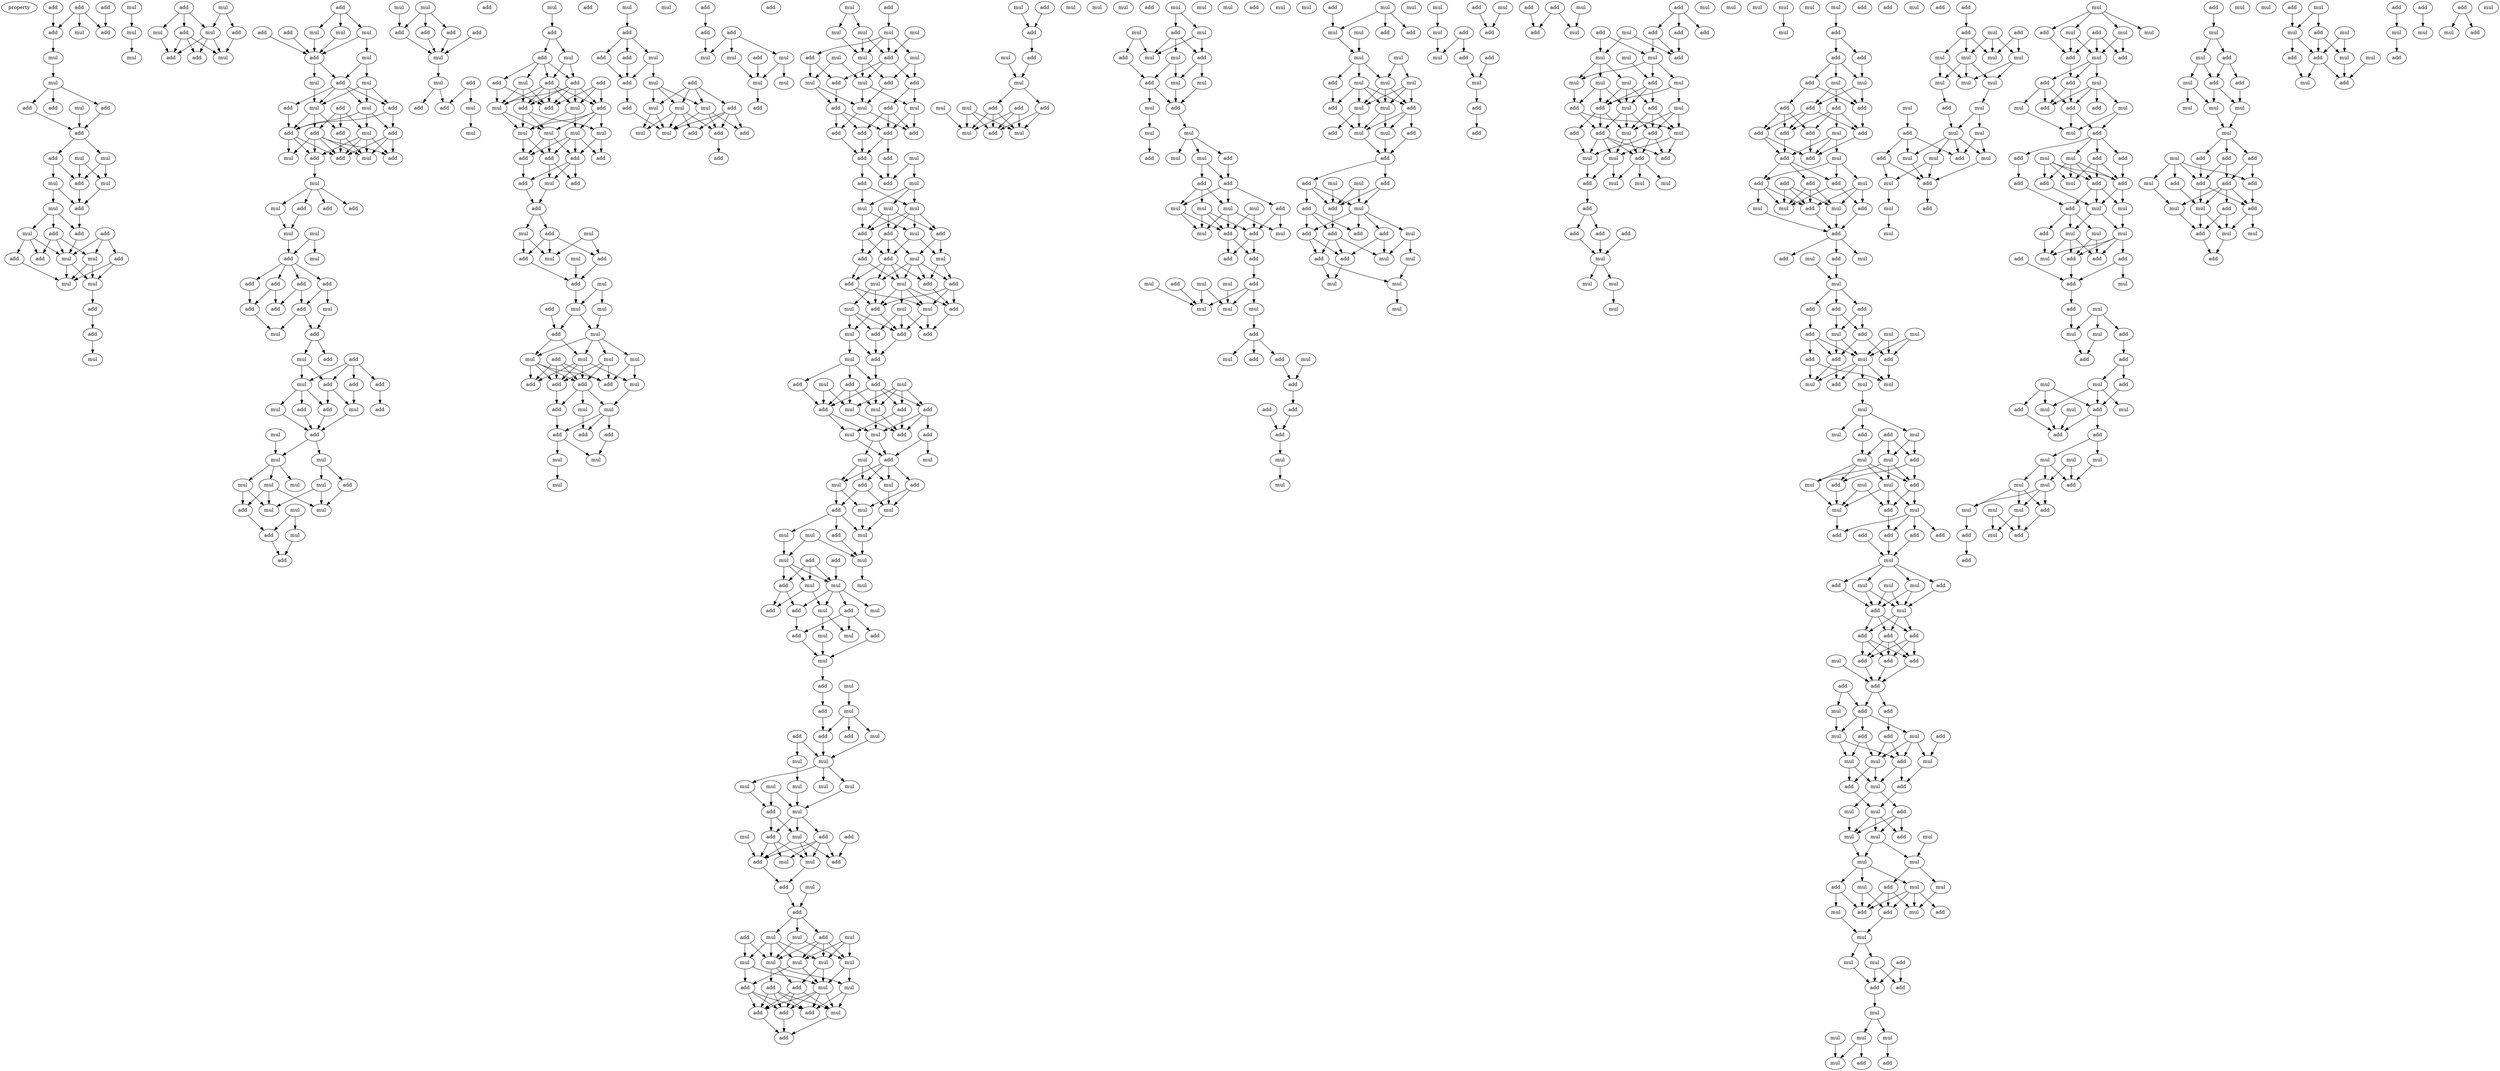 digraph {
    node [fontcolor=black]
    property [mul=2,lf=1.8]
    0 [ label = add ];
    1 [ label = add ];
    2 [ label = add ];
    3 [ label = add ];
    4 [ label = mul ];
    5 [ label = add ];
    6 [ label = mul ];
    7 [ label = mul ];
    8 [ label = add ];
    9 [ label = mul ];
    10 [ label = add ];
    11 [ label = add ];
    12 [ label = add ];
    13 [ label = mul ];
    14 [ label = mul ];
    15 [ label = add ];
    16 [ label = mul ];
    17 [ label = mul ];
    18 [ label = add ];
    19 [ label = add ];
    20 [ label = mul ];
    21 [ label = add ];
    22 [ label = add ];
    23 [ label = add ];
    24 [ label = mul ];
    25 [ label = mul ];
    26 [ label = add ];
    27 [ label = add ];
    28 [ label = add ];
    29 [ label = mul ];
    30 [ label = mul ];
    31 [ label = mul ];
    32 [ label = add ];
    33 [ label = add ];
    34 [ label = mul ];
    35 [ label = mul ];
    36 [ label = mul ];
    37 [ label = mul ];
    38 [ label = add ];
    39 [ label = mul ];
    40 [ label = mul ];
    41 [ label = add ];
    42 [ label = add ];
    43 [ label = mul ];
    44 [ label = mul ];
    45 [ label = add ];
    46 [ label = add ];
    47 [ label = add ];
    48 [ label = mul ];
    49 [ label = mul ];
    50 [ label = mul ];
    51 [ label = add ];
    52 [ label = add ];
    53 [ label = mul ];
    54 [ label = add ];
    55 [ label = add ];
    56 [ label = mul ];
    57 [ label = mul ];
    58 [ label = add ];
    59 [ label = add ];
    60 [ label = mul ];
    61 [ label = mul ];
    62 [ label = add ];
    63 [ label = add ];
    64 [ label = add ];
    65 [ label = add ];
    66 [ label = mul ];
    67 [ label = add ];
    68 [ label = add ];
    69 [ label = mul ];
    70 [ label = add ];
    71 [ label = add ];
    72 [ label = mul ];
    73 [ label = mul ];
    74 [ label = mul ];
    75 [ label = add ];
    76 [ label = add ];
    77 [ label = add ];
    78 [ label = mul ];
    79 [ label = mul ];
    80 [ label = mul ];
    81 [ label = add ];
    82 [ label = add ];
    83 [ label = add ];
    84 [ label = add ];
    85 [ label = add ];
    86 [ label = add ];
    87 [ label = mul ];
    88 [ label = add ];
    89 [ label = add ];
    90 [ label = add ];
    91 [ label = mul ];
    92 [ label = add ];
    93 [ label = add ];
    94 [ label = mul ];
    95 [ label = mul ];
    96 [ label = add ];
    97 [ label = add ];
    98 [ label = add ];
    99 [ label = mul ];
    100 [ label = add ];
    101 [ label = add ];
    102 [ label = add ];
    103 [ label = mul ];
    104 [ label = mul ];
    105 [ label = add ];
    106 [ label = mul ];
    107 [ label = mul ];
    108 [ label = mul ];
    109 [ label = mul ];
    110 [ label = mul ];
    111 [ label = mul ];
    112 [ label = add ];
    113 [ label = mul ];
    114 [ label = add ];
    115 [ label = mul ];
    116 [ label = mul ];
    117 [ label = add ];
    118 [ label = mul ];
    119 [ label = add ];
    120 [ label = mul ];
    121 [ label = mul ];
    122 [ label = add ];
    123 [ label = add ];
    124 [ label = add ];
    125 [ label = add ];
    126 [ label = add ];
    127 [ label = mul ];
    128 [ label = mul ];
    129 [ label = add ];
    130 [ label = add ];
    131 [ label = mul ];
    132 [ label = add ];
    133 [ label = mul ];
    134 [ label = mul ];
    135 [ label = add ];
    136 [ label = mul ];
    137 [ label = add ];
    138 [ label = add ];
    139 [ label = add ];
    140 [ label = mul ];
    141 [ label = add ];
    142 [ label = add ];
    143 [ label = add ];
    144 [ label = mul ];
    145 [ label = add ];
    146 [ label = mul ];
    147 [ label = add ];
    148 [ label = mul ];
    149 [ label = mul ];
    150 [ label = mul ];
    151 [ label = mul ];
    152 [ label = add ];
    153 [ label = add ];
    154 [ label = add ];
    155 [ label = add ];
    156 [ label = mul ];
    157 [ label = add ];
    158 [ label = add ];
    159 [ label = add ];
    160 [ label = add ];
    161 [ label = mul ];
    162 [ label = mul ];
    163 [ label = add ];
    164 [ label = add ];
    165 [ label = mul ];
    166 [ label = mul ];
    167 [ label = mul ];
    168 [ label = add ];
    169 [ label = mul ];
    170 [ label = mul ];
    171 [ label = add ];
    172 [ label = add ];
    173 [ label = mul ];
    174 [ label = mul ];
    175 [ label = add ];
    176 [ label = mul ];
    177 [ label = mul ];
    178 [ label = mul ];
    179 [ label = add ];
    180 [ label = mul ];
    181 [ label = add ];
    182 [ label = add ];
    183 [ label = add ];
    184 [ label = mul ];
    185 [ label = add ];
    186 [ label = mul ];
    187 [ label = add ];
    188 [ label = add ];
    189 [ label = add ];
    190 [ label = mul ];
    191 [ label = mul ];
    192 [ label = add ];
    193 [ label = mul ];
    194 [ label = mul ];
    195 [ label = add ];
    196 [ label = mul ];
    197 [ label = mul ];
    198 [ label = add ];
    199 [ label = add ];
    200 [ label = add ];
    201 [ label = mul ];
    202 [ label = add ];
    203 [ label = mul ];
    204 [ label = add ];
    205 [ label = mul ];
    206 [ label = add ];
    207 [ label = mul ];
    208 [ label = mul ];
    209 [ label = add ];
    210 [ label = add ];
    211 [ label = mul ];
    212 [ label = add ];
    213 [ label = add ];
    214 [ label = add ];
    215 [ label = add ];
    216 [ label = add ];
    217 [ label = mul ];
    218 [ label = mul ];
    219 [ label = add ];
    220 [ label = mul ];
    221 [ label = add ];
    222 [ label = mul ];
    223 [ label = mul ];
    224 [ label = add ];
    225 [ label = add ];
    226 [ label = mul ];
    227 [ label = mul ];
    228 [ label = mul ];
    229 [ label = mul ];
    230 [ label = mul ];
    231 [ label = mul ];
    232 [ label = mul ];
    233 [ label = mul ];
    234 [ label = add ];
    235 [ label = add ];
    236 [ label = add ];
    237 [ label = add ];
    238 [ label = add ];
    239 [ label = mul ];
    240 [ label = mul ];
    241 [ label = add ];
    242 [ label = mul ];
    243 [ label = mul ];
    244 [ label = add ];
    245 [ label = add ];
    246 [ label = add ];
    247 [ label = add ];
    248 [ label = add ];
    249 [ label = add ];
    250 [ label = add ];
    251 [ label = mul ];
    252 [ label = add ];
    253 [ label = mul ];
    254 [ label = add ];
    255 [ label = mul ];
    256 [ label = mul ];
    257 [ label = mul ];
    258 [ label = mul ];
    259 [ label = add ];
    260 [ label = add ];
    261 [ label = add ];
    262 [ label = add ];
    263 [ label = add ];
    264 [ label = mul ];
    265 [ label = mul ];
    266 [ label = add ];
    267 [ label = mul ];
    268 [ label = mul ];
    269 [ label = add ];
    270 [ label = add ];
    271 [ label = mul ];
    272 [ label = add ];
    273 [ label = mul ];
    274 [ label = mul ];
    275 [ label = add ];
    276 [ label = mul ];
    277 [ label = add ];
    278 [ label = add ];
    279 [ label = add ];
    280 [ label = mul ];
    281 [ label = add ];
    282 [ label = mul ];
    283 [ label = add ];
    284 [ label = mul ];
    285 [ label = add ];
    286 [ label = add ];
    287 [ label = add ];
    288 [ label = mul ];
    289 [ label = add ];
    290 [ label = mul ];
    291 [ label = add ];
    292 [ label = add ];
    293 [ label = add ];
    294 [ label = mul ];
    295 [ label = mul ];
    296 [ label = add ];
    297 [ label = mul ];
    298 [ label = mul ];
    299 [ label = add ];
    300 [ label = add ];
    301 [ label = mul ];
    302 [ label = mul ];
    303 [ label = mul ];
    304 [ label = mul ];
    305 [ label = add ];
    306 [ label = mul ];
    307 [ label = add ];
    308 [ label = mul ];
    309 [ label = mul ];
    310 [ label = add ];
    311 [ label = mul ];
    312 [ label = add ];
    313 [ label = mul ];
    314 [ label = add ];
    315 [ label = mul ];
    316 [ label = mul ];
    317 [ label = mul ];
    318 [ label = mul ];
    319 [ label = add ];
    320 [ label = mul ];
    321 [ label = add ];
    322 [ label = add ];
    323 [ label = mul ];
    324 [ label = mul ];
    325 [ label = add ];
    326 [ label = add ];
    327 [ label = mul ];
    328 [ label = add ];
    329 [ label = mul ];
    330 [ label = mul ];
    331 [ label = add ];
    332 [ label = add ];
    333 [ label = add ];
    334 [ label = mul ];
    335 [ label = add ];
    336 [ label = mul ];
    337 [ label = mul ];
    338 [ label = mul ];
    339 [ label = mul ];
    340 [ label = mul ];
    341 [ label = mul ];
    342 [ label = mul ];
    343 [ label = mul ];
    344 [ label = add ];
    345 [ label = add ];
    346 [ label = mul ];
    347 [ label = mul ];
    348 [ label = add ];
    349 [ label = add ];
    350 [ label = mul ];
    351 [ label = mul ];
    352 [ label = add ];
    353 [ label = add ];
    354 [ label = mul ];
    355 [ label = add ];
    356 [ label = add ];
    357 [ label = mul ];
    358 [ label = add ];
    359 [ label = add ];
    360 [ label = mul ];
    361 [ label = mul ];
    362 [ label = mul ];
    363 [ label = mul ];
    364 [ label = mul ];
    365 [ label = mul ];
    366 [ label = mul ];
    367 [ label = mul ];
    368 [ label = add ];
    369 [ label = add ];
    370 [ label = add ];
    371 [ label = mul ];
    372 [ label = mul ];
    373 [ label = add ];
    374 [ label = add ];
    375 [ label = add ];
    376 [ label = add ];
    377 [ label = mul ];
    378 [ label = mul ];
    379 [ label = mul ];
    380 [ label = add ];
    381 [ label = add ];
    382 [ label = mul ];
    383 [ label = mul ];
    384 [ label = add ];
    385 [ label = add ];
    386 [ label = mul ];
    387 [ label = add ];
    388 [ label = mul ];
    389 [ label = add ];
    390 [ label = add ];
    391 [ label = mul ];
    392 [ label = mul ];
    393 [ label = mul ];
    394 [ label = add ];
    395 [ label = mul ];
    396 [ label = mul ];
    397 [ label = mul ];
    398 [ label = add ];
    399 [ label = mul ];
    400 [ label = mul ];
    401 [ label = mul ];
    402 [ label = add ];
    403 [ label = add ];
    404 [ label = mul ];
    405 [ label = add ];
    406 [ label = mul ];
    407 [ label = mul ];
    408 [ label = add ];
    409 [ label = mul ];
    410 [ label = mul ];
    411 [ label = mul ];
    412 [ label = add ];
    413 [ label = mul ];
    414 [ label = mul ];
    415 [ label = add ];
    416 [ label = add ];
    417 [ label = add ];
    418 [ label = mul ];
    419 [ label = mul ];
    420 [ label = mul ];
    421 [ label = mul ];
    422 [ label = add ];
    423 [ label = mul ];
    424 [ label = add ];
    425 [ label = add ];
    426 [ label = mul ];
    427 [ label = add ];
    428 [ label = add ];
    429 [ label = mul ];
    430 [ label = add ];
    431 [ label = mul ];
    432 [ label = mul ];
    433 [ label = add ];
    434 [ label = mul ];
    435 [ label = mul ];
    436 [ label = mul ];
    437 [ label = add ];
    438 [ label = mul ];
    439 [ label = add ];
    440 [ label = add ];
    441 [ label = mul ];
    442 [ label = add ];
    443 [ label = add ];
    444 [ label = mul ];
    445 [ label = add ];
    446 [ label = mul ];
    447 [ label = add ];
    448 [ label = add ];
    449 [ label = mul ];
    450 [ label = mul ];
    451 [ label = mul ];
    452 [ label = add ];
    453 [ label = mul ];
    454 [ label = add ];
    455 [ label = mul ];
    456 [ label = add ];
    457 [ label = mul ];
    458 [ label = mul ];
    459 [ label = mul ];
    460 [ label = mul ];
    461 [ label = mul ];
    462 [ label = add ];
    463 [ label = mul ];
    464 [ label = add ];
    465 [ label = add ];
    466 [ label = mul ];
    467 [ label = mul ];
    468 [ label = mul ];
    469 [ label = add ];
    470 [ label = add ];
    471 [ label = add ];
    472 [ label = add ];
    473 [ label = mul ];
    474 [ label = mul ];
    475 [ label = add ];
    476 [ label = mul ];
    477 [ label = add ];
    478 [ label = mul ];
    479 [ label = add ];
    480 [ label = add ];
    481 [ label = add ];
    482 [ label = mul ];
    483 [ label = add ];
    484 [ label = add ];
    485 [ label = add ];
    486 [ label = add ];
    487 [ label = mul ];
    488 [ label = mul ];
    489 [ label = mul ];
    490 [ label = mul ];
    491 [ label = mul ];
    492 [ label = mul ];
    493 [ label = add ];
    494 [ label = add ];
    495 [ label = mul ];
    496 [ label = mul ];
    497 [ label = mul ];
    498 [ label = add ];
    499 [ label = add ];
    500 [ label = add ];
    501 [ label = mul ];
    502 [ label = add ];
    503 [ label = add ];
    504 [ label = add ];
    505 [ label = add ];
    506 [ label = mul ];
    507 [ label = add ];
    508 [ label = mul ];
    509 [ label = add ];
    510 [ label = mul ];
    511 [ label = add ];
    512 [ label = add ];
    513 [ label = add ];
    514 [ label = add ];
    515 [ label = mul ];
    516 [ label = mul ];
    517 [ label = mul ];
    518 [ label = add ];
    519 [ label = mul ];
    520 [ label = mul ];
    521 [ label = mul ];
    522 [ label = mul ];
    523 [ label = add ];
    524 [ label = add ];
    525 [ label = mul ];
    526 [ label = add ];
    527 [ label = add ];
    528 [ label = mul ];
    529 [ label = add ];
    530 [ label = add ];
    531 [ label = mul ];
    532 [ label = add ];
    533 [ label = mul ];
    534 [ label = add ];
    535 [ label = mul ];
    536 [ label = add ];
    537 [ label = mul ];
    538 [ label = mul ];
    539 [ label = mul ];
    540 [ label = mul ];
    541 [ label = add ];
    542 [ label = mul ];
    543 [ label = add ];
    544 [ label = add ];
    545 [ label = add ];
    546 [ label = add ];
    547 [ label = mul ];
    548 [ label = mul ];
    549 [ label = mul ];
    550 [ label = mul ];
    551 [ label = mul ];
    552 [ label = mul ];
    553 [ label = mul ];
    554 [ label = mul ];
    555 [ label = mul ];
    556 [ label = mul ];
    557 [ label = add ];
    558 [ label = add ];
    559 [ label = add ];
    560 [ label = mul ];
    561 [ label = mul ];
    562 [ label = add ];
    563 [ label = add ];
    564 [ label = add ];
    565 [ label = add ];
    566 [ label = add ];
    567 [ label = add ];
    568 [ label = add ];
    569 [ label = add ];
    570 [ label = add ];
    571 [ label = mul ];
    572 [ label = add ];
    573 [ label = add ];
    574 [ label = mul ];
    575 [ label = add ];
    576 [ label = mul ];
    577 [ label = add ];
    578 [ label = add ];
    579 [ label = add ];
    580 [ label = mul ];
    581 [ label = add ];
    582 [ label = add ];
    583 [ label = mul ];
    584 [ label = mul ];
    585 [ label = add ];
    586 [ label = add ];
    587 [ label = mul ];
    588 [ label = add ];
    589 [ label = add ];
    590 [ label = mul ];
    591 [ label = mul ];
    592 [ label = add ];
    593 [ label = add ];
    594 [ label = add ];
    595 [ label = mul ];
    596 [ label = mul ];
    597 [ label = add ];
    598 [ label = mul ];
    599 [ label = add ];
    600 [ label = add ];
    601 [ label = add ];
    602 [ label = mul ];
    603 [ label = add ];
    604 [ label = mul ];
    605 [ label = mul ];
    606 [ label = add ];
    607 [ label = mul ];
    608 [ label = mul ];
    609 [ label = add ];
    610 [ label = mul ];
    611 [ label = add ];
    612 [ label = mul ];
    613 [ label = mul ];
    614 [ label = mul ];
    615 [ label = add ];
    616 [ label = mul ];
    617 [ label = add ];
    618 [ label = mul ];
    619 [ label = mul ];
    620 [ label = add ];
    621 [ label = mul ];
    622 [ label = mul ];
    623 [ label = add ];
    624 [ label = add ];
    625 [ label = add ];
    626 [ label = add ];
    627 [ label = add ];
    628 [ label = add ];
    629 [ label = mul ];
    630 [ label = mul ];
    631 [ label = mul ];
    632 [ label = add ];
    633 [ label = mul ];
    634 [ label = add ];
    635 [ label = add ];
    636 [ label = add ];
    637 [ label = mul ];
    638 [ label = add ];
    639 [ label = add ];
    640 [ label = add ];
    641 [ label = mul ];
    642 [ label = add ];
    643 [ label = add ];
    644 [ label = add ];
    645 [ label = add ];
    646 [ label = add ];
    647 [ label = mul ];
    648 [ label = add ];
    649 [ label = add ];
    650 [ label = mul ];
    651 [ label = mul ];
    652 [ label = add ];
    653 [ label = add ];
    654 [ label = add ];
    655 [ label = mul ];
    656 [ label = mul ];
    657 [ label = add ];
    658 [ label = mul ];
    659 [ label = mul ];
    660 [ label = mul ];
    661 [ label = add ];
    662 [ label = add ];
    663 [ label = mul ];
    664 [ label = add ];
    665 [ label = mul ];
    666 [ label = add ];
    667 [ label = mul ];
    668 [ label = mul ];
    669 [ label = mul ];
    670 [ label = mul ];
    671 [ label = mul ];
    672 [ label = mul ];
    673 [ label = add ];
    674 [ label = mul ];
    675 [ label = mul ];
    676 [ label = add ];
    677 [ label = add ];
    678 [ label = mul ];
    679 [ label = mul ];
    680 [ label = add ];
    681 [ label = add ];
    682 [ label = mul ];
    683 [ label = mul ];
    684 [ label = mul ];
    685 [ label = add ];
    686 [ label = add ];
    687 [ label = add ];
    688 [ label = mul ];
    689 [ label = mul ];
    690 [ label = mul ];
    691 [ label = mul ];
    692 [ label = add ];
    693 [ label = mul ];
    694 [ label = add ];
    695 [ label = add ];
    696 [ label = add ];
    697 [ label = add ];
    698 [ label = mul ];
    699 [ label = add ];
    700 [ label = mul ];
    701 [ label = mul ];
    702 [ label = mul ];
    703 [ label = mul ];
    704 [ label = mul ];
    705 [ label = mul ];
    706 [ label = mul ];
    707 [ label = mul ];
    708 [ label = add ];
    709 [ label = mul ];
    710 [ label = mul ];
    711 [ label = mul ];
    712 [ label = add ];
    713 [ label = add ];
    714 [ label = add ];
    715 [ label = mul ];
    716 [ label = mul ];
    717 [ label = mul ];
    718 [ label = add ];
    719 [ label = mul ];
    720 [ label = mul ];
    721 [ label = add ];
    722 [ label = mul ];
    723 [ label = mul ];
    724 [ label = add ];
    725 [ label = mul ];
    726 [ label = add ];
    727 [ label = mul ];
    728 [ label = mul ];
    729 [ label = add ];
    730 [ label = add ];
    731 [ label = mul ];
    732 [ label = add ];
    733 [ label = mul ];
    734 [ label = add ];
    735 [ label = mul ];
    736 [ label = add ];
    737 [ label = mul ];
    738 [ label = add ];
    739 [ label = add ];
    740 [ label = mul ];
    741 [ label = add ];
    742 [ label = add ];
    743 [ label = mul ];
    744 [ label = mul ];
    745 [ label = add ];
    746 [ label = add ];
    747 [ label = add ];
    748 [ label = add ];
    749 [ label = add ];
    750 [ label = add ];
    751 [ label = mul ];
    752 [ label = mul ];
    753 [ label = add ];
    754 [ label = mul ];
    755 [ label = mul ];
    756 [ label = mul ];
    757 [ label = mul ];
    758 [ label = add ];
    759 [ label = add ];
    760 [ label = add ];
    761 [ label = add ];
    762 [ label = mul ];
    763 [ label = add ];
    764 [ label = mul ];
    765 [ label = add ];
    766 [ label = add ];
    767 [ label = mul ];
    768 [ label = add ];
    769 [ label = mul ];
    770 [ label = mul ];
    771 [ label = add ];
    772 [ label = add ];
    773 [ label = mul ];
    774 [ label = add ];
    775 [ label = mul ];
    776 [ label = add ];
    777 [ label = mul ];
    778 [ label = mul ];
    779 [ label = add ];
    780 [ label = mul ];
    781 [ label = add ];
    782 [ label = add ];
    783 [ label = mul ];
    784 [ label = mul ];
    785 [ label = mul ];
    786 [ label = mul ];
    787 [ label = add ];
    788 [ label = mul ];
    789 [ label = add ];
    790 [ label = mul ];
    791 [ label = mul ];
    792 [ label = mul ];
    793 [ label = add ];
    794 [ label = mul ];
    795 [ label = add ];
    796 [ label = add ];
    797 [ label = add ];
    798 [ label = mul ];
    799 [ label = mul ];
    800 [ label = mul ];
    801 [ label = add ];
    802 [ label = add ];
    803 [ label = add ];
    804 [ label = mul ];
    805 [ label = mul ];
    806 [ label = mul ];
    807 [ label = mul ];
    808 [ label = mul ];
    809 [ label = mul ];
    810 [ label = mul ];
    811 [ label = add ];
    812 [ label = add ];
    813 [ label = add ];
    814 [ label = add ];
    815 [ label = add ];
    816 [ label = add ];
    817 [ label = mul ];
    818 [ label = add ];
    819 [ label = mul ];
    820 [ label = mul ];
    821 [ label = add ];
    822 [ label = add ];
    823 [ label = add ];
    824 [ label = mul ];
    825 [ label = mul ];
    826 [ label = add ];
    827 [ label = mul ];
    828 [ label = add ];
    829 [ label = mul ];
    830 [ label = mul ];
    831 [ label = add ];
    832 [ label = mul ];
    833 [ label = add ];
    834 [ label = mul ];
    835 [ label = add ];
    836 [ label = add ];
    837 [ label = mul ];
    838 [ label = add ];
    839 [ label = mul ];
    840 [ label = add ];
    841 [ label = add ];
    842 [ label = add ];
    843 [ label = mul ];
    844 [ label = mul ];
    845 [ label = mul ];
    846 [ label = add ];
    0 -> 3 [ name = 0 ];
    1 -> 3 [ name = 1 ];
    1 -> 4 [ name = 2 ];
    1 -> 5 [ name = 3 ];
    2 -> 5 [ name = 4 ];
    3 -> 6 [ name = 5 ];
    6 -> 7 [ name = 6 ];
    7 -> 8 [ name = 7 ];
    7 -> 10 [ name = 8 ];
    7 -> 11 [ name = 9 ];
    9 -> 12 [ name = 10 ];
    10 -> 12 [ name = 11 ];
    11 -> 12 [ name = 12 ];
    12 -> 13 [ name = 13 ];
    12 -> 15 [ name = 14 ];
    13 -> 17 [ name = 15 ];
    13 -> 18 [ name = 16 ];
    14 -> 17 [ name = 17 ];
    14 -> 18 [ name = 18 ];
    15 -> 16 [ name = 19 ];
    15 -> 18 [ name = 20 ];
    16 -> 19 [ name = 21 ];
    16 -> 20 [ name = 22 ];
    17 -> 19 [ name = 23 ];
    18 -> 19 [ name = 24 ];
    19 -> 22 [ name = 25 ];
    20 -> 21 [ name = 26 ];
    20 -> 22 [ name = 27 ];
    20 -> 24 [ name = 28 ];
    21 -> 25 [ name = 29 ];
    21 -> 27 [ name = 30 ];
    21 -> 29 [ name = 31 ];
    22 -> 25 [ name = 32 ];
    23 -> 25 [ name = 33 ];
    23 -> 26 [ name = 34 ];
    23 -> 29 [ name = 35 ];
    24 -> 25 [ name = 36 ];
    24 -> 27 [ name = 37 ];
    24 -> 28 [ name = 38 ];
    25 -> 30 [ name = 39 ];
    25 -> 31 [ name = 40 ];
    26 -> 30 [ name = 41 ];
    26 -> 31 [ name = 42 ];
    28 -> 30 [ name = 43 ];
    29 -> 30 [ name = 44 ];
    29 -> 31 [ name = 45 ];
    31 -> 32 [ name = 46 ];
    32 -> 33 [ name = 47 ];
    33 -> 34 [ name = 48 ];
    35 -> 36 [ name = 49 ];
    36 -> 37 [ name = 50 ];
    38 -> 40 [ name = 51 ];
    38 -> 41 [ name = 52 ];
    38 -> 43 [ name = 53 ];
    39 -> 42 [ name = 54 ];
    39 -> 43 [ name = 55 ];
    40 -> 45 [ name = 56 ];
    41 -> 44 [ name = 57 ];
    41 -> 45 [ name = 58 ];
    41 -> 46 [ name = 59 ];
    42 -> 44 [ name = 60 ];
    43 -> 44 [ name = 61 ];
    43 -> 45 [ name = 62 ];
    43 -> 46 [ name = 63 ];
    47 -> 48 [ name = 64 ];
    47 -> 49 [ name = 65 ];
    47 -> 50 [ name = 66 ];
    48 -> 53 [ name = 67 ];
    48 -> 54 [ name = 68 ];
    49 -> 54 [ name = 69 ];
    50 -> 54 [ name = 70 ];
    51 -> 54 [ name = 71 ];
    52 -> 54 [ name = 72 ];
    53 -> 55 [ name = 73 ];
    53 -> 57 [ name = 74 ];
    54 -> 55 [ name = 75 ];
    54 -> 56 [ name = 76 ];
    55 -> 58 [ name = 77 ];
    55 -> 59 [ name = 78 ];
    55 -> 60 [ name = 79 ];
    55 -> 61 [ name = 80 ];
    56 -> 61 [ name = 81 ];
    57 -> 58 [ name = 82 ];
    57 -> 60 [ name = 83 ];
    57 -> 61 [ name = 84 ];
    58 -> 64 [ name = 85 ];
    58 -> 67 [ name = 86 ];
    59 -> 64 [ name = 87 ];
    60 -> 64 [ name = 88 ];
    60 -> 66 [ name = 89 ];
    60 -> 67 [ name = 90 ];
    61 -> 63 [ name = 91 ];
    61 -> 64 [ name = 92 ];
    61 -> 65 [ name = 93 ];
    62 -> 63 [ name = 94 ];
    62 -> 65 [ name = 95 ];
    62 -> 66 [ name = 96 ];
    63 -> 68 [ name = 97 ];
    63 -> 69 [ name = 98 ];
    63 -> 70 [ name = 99 ];
    63 -> 71 [ name = 100 ];
    63 -> 72 [ name = 101 ];
    64 -> 69 [ name = 102 ];
    64 -> 70 [ name = 103 ];
    64 -> 71 [ name = 104 ];
    65 -> 70 [ name = 105 ];
    65 -> 72 [ name = 106 ];
    66 -> 68 [ name = 107 ];
    66 -> 70 [ name = 108 ];
    66 -> 71 [ name = 109 ];
    66 -> 72 [ name = 110 ];
    67 -> 68 [ name = 111 ];
    67 -> 70 [ name = 112 ];
    67 -> 72 [ name = 113 ];
    71 -> 73 [ name = 114 ];
    73 -> 74 [ name = 115 ];
    73 -> 75 [ name = 116 ];
    73 -> 76 [ name = 117 ];
    73 -> 77 [ name = 118 ];
    74 -> 79 [ name = 119 ];
    75 -> 79 [ name = 120 ];
    78 -> 80 [ name = 121 ];
    78 -> 81 [ name = 122 ];
    79 -> 81 [ name = 123 ];
    81 -> 82 [ name = 124 ];
    81 -> 83 [ name = 125 ];
    81 -> 84 [ name = 126 ];
    81 -> 85 [ name = 127 ];
    82 -> 86 [ name = 128 ];
    82 -> 89 [ name = 129 ];
    83 -> 86 [ name = 130 ];
    84 -> 87 [ name = 131 ];
    84 -> 88 [ name = 132 ];
    85 -> 88 [ name = 133 ];
    85 -> 89 [ name = 134 ];
    86 -> 91 [ name = 135 ];
    87 -> 90 [ name = 136 ];
    88 -> 90 [ name = 137 ];
    88 -> 91 [ name = 138 ];
    90 -> 93 [ name = 139 ];
    90 -> 94 [ name = 140 ];
    92 -> 95 [ name = 141 ];
    92 -> 96 [ name = 142 ];
    92 -> 97 [ name = 143 ];
    92 -> 98 [ name = 144 ];
    94 -> 95 [ name = 145 ];
    94 -> 98 [ name = 146 ];
    95 -> 101 [ name = 147 ];
    95 -> 102 [ name = 148 ];
    95 -> 103 [ name = 149 ];
    96 -> 100 [ name = 150 ];
    97 -> 99 [ name = 151 ];
    98 -> 99 [ name = 152 ];
    98 -> 102 [ name = 153 ];
    99 -> 105 [ name = 154 ];
    101 -> 105 [ name = 155 ];
    102 -> 105 [ name = 156 ];
    103 -> 105 [ name = 157 ];
    104 -> 107 [ name = 158 ];
    105 -> 106 [ name = 159 ];
    105 -> 107 [ name = 160 ];
    106 -> 109 [ name = 161 ];
    106 -> 112 [ name = 162 ];
    107 -> 108 [ name = 163 ];
    107 -> 110 [ name = 164 ];
    107 -> 111 [ name = 165 ];
    108 -> 113 [ name = 166 ];
    108 -> 114 [ name = 167 ];
    109 -> 113 [ name = 168 ];
    109 -> 115 [ name = 169 ];
    110 -> 113 [ name = 170 ];
    110 -> 114 [ name = 171 ];
    110 -> 115 [ name = 172 ];
    112 -> 115 [ name = 173 ];
    114 -> 117 [ name = 174 ];
    116 -> 117 [ name = 175 ];
    116 -> 118 [ name = 176 ];
    117 -> 119 [ name = 177 ];
    118 -> 119 [ name = 178 ];
    120 -> 124 [ name = 179 ];
    121 -> 122 [ name = 180 ];
    121 -> 123 [ name = 181 ];
    121 -> 124 [ name = 182 ];
    122 -> 127 [ name = 183 ];
    123 -> 127 [ name = 184 ];
    124 -> 127 [ name = 185 ];
    125 -> 127 [ name = 186 ];
    127 -> 128 [ name = 187 ];
    128 -> 130 [ name = 188 ];
    128 -> 132 [ name = 189 ];
    129 -> 130 [ name = 190 ];
    129 -> 131 [ name = 191 ];
    131 -> 133 [ name = 192 ];
    134 -> 135 [ name = 193 ];
    135 -> 136 [ name = 194 ];
    135 -> 137 [ name = 195 ];
    136 -> 139 [ name = 196 ];
    136 -> 142 [ name = 197 ];
    137 -> 139 [ name = 198 ];
    137 -> 140 [ name = 199 ];
    137 -> 141 [ name = 200 ];
    137 -> 142 [ name = 201 ];
    138 -> 143 [ name = 202 ];
    138 -> 144 [ name = 203 ];
    138 -> 147 [ name = 204 ];
    139 -> 143 [ name = 205 ];
    139 -> 144 [ name = 206 ];
    139 -> 145 [ name = 207 ];
    139 -> 146 [ name = 208 ];
    139 -> 147 [ name = 209 ];
    140 -> 143 [ name = 210 ];
    140 -> 145 [ name = 211 ];
    140 -> 146 [ name = 212 ];
    141 -> 143 [ name = 213 ];
    141 -> 146 [ name = 214 ];
    142 -> 143 [ name = 215 ];
    142 -> 144 [ name = 216 ];
    142 -> 145 [ name = 217 ];
    142 -> 146 [ name = 218 ];
    142 -> 147 [ name = 219 ];
    144 -> 150 [ name = 220 ];
    144 -> 151 [ name = 221 ];
    145 -> 148 [ name = 222 ];
    145 -> 149 [ name = 223 ];
    145 -> 151 [ name = 224 ];
    146 -> 149 [ name = 225 ];
    146 -> 151 [ name = 226 ];
    147 -> 148 [ name = 227 ];
    147 -> 149 [ name = 228 ];
    147 -> 150 [ name = 229 ];
    147 -> 151 [ name = 230 ];
    148 -> 153 [ name = 231 ];
    148 -> 155 [ name = 232 ];
    149 -> 152 [ name = 233 ];
    149 -> 154 [ name = 234 ];
    149 -> 155 [ name = 235 ];
    150 -> 152 [ name = 236 ];
    150 -> 153 [ name = 237 ];
    150 -> 154 [ name = 238 ];
    150 -> 155 [ name = 239 ];
    151 -> 152 [ name = 240 ];
    151 -> 154 [ name = 241 ];
    152 -> 157 [ name = 242 ];
    154 -> 156 [ name = 243 ];
    154 -> 158 [ name = 244 ];
    155 -> 156 [ name = 245 ];
    155 -> 157 [ name = 246 ];
    155 -> 158 [ name = 247 ];
    156 -> 159 [ name = 248 ];
    157 -> 159 [ name = 249 ];
    159 -> 160 [ name = 250 ];
    159 -> 162 [ name = 251 ];
    160 -> 163 [ name = 252 ];
    160 -> 164 [ name = 253 ];
    160 -> 166 [ name = 254 ];
    161 -> 164 [ name = 255 ];
    161 -> 166 [ name = 256 ];
    162 -> 163 [ name = 257 ];
    162 -> 166 [ name = 258 ];
    163 -> 168 [ name = 259 ];
    164 -> 168 [ name = 260 ];
    165 -> 168 [ name = 261 ];
    167 -> 169 [ name = 262 ];
    167 -> 170 [ name = 263 ];
    168 -> 170 [ name = 264 ];
    169 -> 173 [ name = 265 ];
    170 -> 172 [ name = 266 ];
    170 -> 173 [ name = 267 ];
    171 -> 172 [ name = 268 ];
    172 -> 176 [ name = 269 ];
    172 -> 177 [ name = 270 ];
    173 -> 174 [ name = 271 ];
    173 -> 176 [ name = 272 ];
    173 -> 177 [ name = 273 ];
    173 -> 178 [ name = 274 ];
    174 -> 179 [ name = 275 ];
    174 -> 181 [ name = 276 ];
    174 -> 183 [ name = 277 ];
    175 -> 179 [ name = 278 ];
    175 -> 181 [ name = 279 ];
    175 -> 182 [ name = 280 ];
    175 -> 183 [ name = 281 ];
    176 -> 179 [ name = 282 ];
    176 -> 180 [ name = 283 ];
    176 -> 181 [ name = 284 ];
    176 -> 182 [ name = 285 ];
    177 -> 179 [ name = 286 ];
    177 -> 181 [ name = 287 ];
    177 -> 182 [ name = 288 ];
    177 -> 183 [ name = 289 ];
    178 -> 180 [ name = 290 ];
    178 -> 183 [ name = 291 ];
    179 -> 185 [ name = 292 ];
    180 -> 184 [ name = 293 ];
    181 -> 184 [ name = 294 ];
    181 -> 185 [ name = 295 ];
    181 -> 186 [ name = 296 ];
    184 -> 187 [ name = 297 ];
    184 -> 188 [ name = 298 ];
    184 -> 189 [ name = 299 ];
    185 -> 189 [ name = 300 ];
    186 -> 188 [ name = 301 ];
    187 -> 191 [ name = 302 ];
    189 -> 190 [ name = 303 ];
    189 -> 191 [ name = 304 ];
    190 -> 194 [ name = 305 ];
    193 -> 195 [ name = 306 ];
    195 -> 197 [ name = 307 ];
    195 -> 198 [ name = 308 ];
    195 -> 199 [ name = 309 ];
    197 -> 201 [ name = 310 ];
    197 -> 202 [ name = 311 ];
    198 -> 202 [ name = 312 ];
    199 -> 202 [ name = 313 ];
    200 -> 203 [ name = 314 ];
    200 -> 204 [ name = 315 ];
    200 -> 205 [ name = 316 ];
    200 -> 207 [ name = 317 ];
    201 -> 203 [ name = 318 ];
    201 -> 205 [ name = 319 ];
    201 -> 207 [ name = 320 ];
    202 -> 206 [ name = 321 ];
    203 -> 208 [ name = 322 ];
    203 -> 211 [ name = 323 ];
    204 -> 209 [ name = 324 ];
    204 -> 210 [ name = 325 ];
    204 -> 211 [ name = 326 ];
    204 -> 212 [ name = 327 ];
    205 -> 208 [ name = 328 ];
    205 -> 209 [ name = 329 ];
    205 -> 211 [ name = 330 ];
    205 -> 212 [ name = 331 ];
    206 -> 211 [ name = 332 ];
    207 -> 210 [ name = 333 ];
    207 -> 211 [ name = 334 ];
    207 -> 212 [ name = 335 ];
    212 -> 213 [ name = 336 ];
    214 -> 216 [ name = 337 ];
    215 -> 217 [ name = 338 ];
    215 -> 218 [ name = 339 ];
    215 -> 220 [ name = 340 ];
    216 -> 218 [ name = 341 ];
    217 -> 222 [ name = 342 ];
    217 -> 223 [ name = 343 ];
    220 -> 222 [ name = 344 ];
    221 -> 222 [ name = 345 ];
    222 -> 224 [ name = 346 ];
    225 -> 227 [ name = 347 ];
    226 -> 228 [ name = 348 ];
    226 -> 229 [ name = 349 ];
    227 -> 232 [ name = 350 ];
    227 -> 233 [ name = 351 ];
    227 -> 234 [ name = 352 ];
    227 -> 235 [ name = 353 ];
    228 -> 233 [ name = 354 ];
    229 -> 233 [ name = 355 ];
    229 -> 234 [ name = 356 ];
    230 -> 234 [ name = 357 ];
    231 -> 239 [ name = 358 ];
    231 -> 240 [ name = 359 ];
    232 -> 237 [ name = 360 ];
    232 -> 238 [ name = 361 ];
    233 -> 237 [ name = 362 ];
    233 -> 240 [ name = 363 ];
    234 -> 236 [ name = 364 ];
    234 -> 238 [ name = 365 ];
    234 -> 240 [ name = 366 ];
    235 -> 236 [ name = 367 ];
    235 -> 239 [ name = 368 ];
    236 -> 244 [ name = 369 ];
    237 -> 242 [ name = 370 ];
    238 -> 241 [ name = 371 ];
    238 -> 243 [ name = 372 ];
    239 -> 242 [ name = 373 ];
    239 -> 244 [ name = 374 ];
    240 -> 242 [ name = 375 ];
    240 -> 243 [ name = 376 ];
    241 -> 245 [ name = 377 ];
    241 -> 246 [ name = 378 ];
    241 -> 248 [ name = 379 ];
    242 -> 246 [ name = 380 ];
    242 -> 247 [ name = 381 ];
    243 -> 246 [ name = 382 ];
    243 -> 248 [ name = 383 ];
    244 -> 245 [ name = 384 ];
    244 -> 247 [ name = 385 ];
    244 -> 248 [ name = 386 ];
    245 -> 249 [ name = 387 ];
    247 -> 249 [ name = 388 ];
    248 -> 249 [ name = 389 ];
    248 -> 250 [ name = 390 ];
    249 -> 252 [ name = 391 ];
    249 -> 254 [ name = 392 ];
    250 -> 252 [ name = 393 ];
    251 -> 252 [ name = 394 ];
    251 -> 253 [ name = 395 ];
    253 -> 255 [ name = 396 ];
    253 -> 256 [ name = 397 ];
    253 -> 257 [ name = 398 ];
    254 -> 255 [ name = 399 ];
    254 -> 256 [ name = 400 ];
    255 -> 258 [ name = 401 ];
    255 -> 259 [ name = 402 ];
    255 -> 260 [ name = 403 ];
    255 -> 261 [ name = 404 ];
    256 -> 258 [ name = 405 ];
    256 -> 260 [ name = 406 ];
    257 -> 259 [ name = 407 ];
    257 -> 260 [ name = 408 ];
    257 -> 261 [ name = 409 ];
    258 -> 262 [ name = 410 ];
    258 -> 264 [ name = 411 ];
    259 -> 264 [ name = 412 ];
    259 -> 265 [ name = 413 ];
    260 -> 262 [ name = 414 ];
    260 -> 263 [ name = 415 ];
    261 -> 262 [ name = 416 ];
    261 -> 263 [ name = 417 ];
    261 -> 265 [ name = 418 ];
    262 -> 266 [ name = 419 ];
    262 -> 267 [ name = 420 ];
    262 -> 268 [ name = 421 ];
    262 -> 270 [ name = 422 ];
    263 -> 268 [ name = 423 ];
    263 -> 270 [ name = 424 ];
    264 -> 266 [ name = 425 ];
    264 -> 269 [ name = 426 ];
    265 -> 266 [ name = 427 ];
    265 -> 267 [ name = 428 ];
    265 -> 268 [ name = 429 ];
    265 -> 269 [ name = 430 ];
    266 -> 275 [ name = 431 ];
    267 -> 272 [ name = 432 ];
    267 -> 273 [ name = 433 ];
    268 -> 271 [ name = 434 ];
    268 -> 272 [ name = 435 ];
    268 -> 274 [ name = 436 ];
    268 -> 275 [ name = 437 ];
    269 -> 271 [ name = 438 ];
    269 -> 272 [ name = 439 ];
    269 -> 275 [ name = 440 ];
    270 -> 271 [ name = 441 ];
    270 -> 272 [ name = 442 ];
    271 -> 277 [ name = 443 ];
    271 -> 279 [ name = 444 ];
    272 -> 276 [ name = 445 ];
    272 -> 277 [ name = 446 ];
    273 -> 276 [ name = 447 ];
    273 -> 277 [ name = 448 ];
    273 -> 278 [ name = 449 ];
    274 -> 277 [ name = 450 ];
    274 -> 278 [ name = 451 ];
    274 -> 279 [ name = 452 ];
    275 -> 279 [ name = 453 ];
    276 -> 280 [ name = 454 ];
    276 -> 281 [ name = 455 ];
    277 -> 281 [ name = 456 ];
    278 -> 281 [ name = 457 ];
    280 -> 283 [ name = 458 ];
    280 -> 285 [ name = 459 ];
    280 -> 286 [ name = 460 ];
    281 -> 286 [ name = 461 ];
    282 -> 287 [ name = 462 ];
    282 -> 288 [ name = 463 ];
    282 -> 290 [ name = 464 ];
    282 -> 291 [ name = 465 ];
    283 -> 289 [ name = 466 ];
    284 -> 289 [ name = 467 ];
    284 -> 290 [ name = 468 ];
    285 -> 288 [ name = 469 ];
    285 -> 289 [ name = 470 ];
    285 -> 290 [ name = 471 ];
    286 -> 287 [ name = 472 ];
    286 -> 288 [ name = 473 ];
    286 -> 289 [ name = 474 ];
    286 -> 291 [ name = 475 ];
    287 -> 292 [ name = 476 ];
    287 -> 293 [ name = 477 ];
    287 -> 295 [ name = 478 ];
    288 -> 293 [ name = 479 ];
    288 -> 295 [ name = 480 ];
    289 -> 294 [ name = 481 ];
    289 -> 295 [ name = 482 ];
    290 -> 293 [ name = 483 ];
    291 -> 293 [ name = 484 ];
    291 -> 294 [ name = 485 ];
    292 -> 296 [ name = 486 ];
    292 -> 298 [ name = 487 ];
    294 -> 296 [ name = 488 ];
    295 -> 296 [ name = 489 ];
    295 -> 297 [ name = 490 ];
    296 -> 299 [ name = 491 ];
    296 -> 300 [ name = 492 ];
    296 -> 301 [ name = 493 ];
    296 -> 302 [ name = 494 ];
    297 -> 300 [ name = 495 ];
    297 -> 301 [ name = 496 ];
    297 -> 302 [ name = 497 ];
    299 -> 303 [ name = 498 ];
    299 -> 304 [ name = 499 ];
    300 -> 303 [ name = 500 ];
    300 -> 305 [ name = 501 ];
    301 -> 303 [ name = 502 ];
    302 -> 304 [ name = 503 ];
    302 -> 305 [ name = 504 ];
    303 -> 309 [ name = 505 ];
    304 -> 309 [ name = 506 ];
    305 -> 306 [ name = 507 ];
    305 -> 307 [ name = 508 ];
    305 -> 309 [ name = 509 ];
    306 -> 311 [ name = 510 ];
    307 -> 313 [ name = 511 ];
    308 -> 311 [ name = 512 ];
    308 -> 313 [ name = 513 ];
    309 -> 313 [ name = 514 ];
    310 -> 314 [ name = 515 ];
    310 -> 316 [ name = 516 ];
    310 -> 317 [ name = 517 ];
    311 -> 314 [ name = 518 ];
    311 -> 316 [ name = 519 ];
    311 -> 317 [ name = 520 ];
    312 -> 317 [ name = 521 ];
    313 -> 315 [ name = 522 ];
    314 -> 319 [ name = 523 ];
    314 -> 321 [ name = 524 ];
    316 -> 318 [ name = 525 ];
    316 -> 321 [ name = 526 ];
    317 -> 318 [ name = 527 ];
    317 -> 319 [ name = 528 ];
    317 -> 320 [ name = 529 ];
    317 -> 322 [ name = 530 ];
    318 -> 323 [ name = 531 ];
    318 -> 324 [ name = 532 ];
    319 -> 326 [ name = 533 ];
    322 -> 323 [ name = 534 ];
    322 -> 325 [ name = 535 ];
    322 -> 326 [ name = 536 ];
    324 -> 327 [ name = 537 ];
    325 -> 327 [ name = 538 ];
    326 -> 327 [ name = 539 ];
    327 -> 328 [ name = 540 ];
    328 -> 331 [ name = 541 ];
    329 -> 330 [ name = 542 ];
    330 -> 332 [ name = 543 ];
    330 -> 333 [ name = 544 ];
    330 -> 334 [ name = 545 ];
    331 -> 333 [ name = 546 ];
    333 -> 337 [ name = 547 ];
    334 -> 337 [ name = 548 ];
    335 -> 336 [ name = 549 ];
    335 -> 337 [ name = 550 ];
    336 -> 339 [ name = 551 ];
    337 -> 340 [ name = 552 ];
    337 -> 341 [ name = 553 ];
    337 -> 342 [ name = 554 ];
    338 -> 343 [ name = 555 ];
    338 -> 344 [ name = 556 ];
    339 -> 343 [ name = 557 ];
    340 -> 344 [ name = 558 ];
    341 -> 343 [ name = 559 ];
    343 -> 345 [ name = 560 ];
    343 -> 347 [ name = 561 ];
    343 -> 348 [ name = 562 ];
    344 -> 347 [ name = 563 ];
    344 -> 348 [ name = 564 ];
    345 -> 350 [ name = 565 ];
    345 -> 351 [ name = 566 ];
    345 -> 352 [ name = 567 ];
    345 -> 353 [ name = 568 ];
    346 -> 352 [ name = 569 ];
    347 -> 350 [ name = 570 ];
    347 -> 352 [ name = 571 ];
    347 -> 353 [ name = 572 ];
    348 -> 350 [ name = 573 ];
    348 -> 351 [ name = 574 ];
    348 -> 352 [ name = 575 ];
    349 -> 353 [ name = 576 ];
    350 -> 355 [ name = 577 ];
    352 -> 355 [ name = 578 ];
    354 -> 356 [ name = 579 ];
    355 -> 356 [ name = 580 ];
    356 -> 359 [ name = 581 ];
    356 -> 360 [ name = 582 ];
    356 -> 361 [ name = 583 ];
    357 -> 362 [ name = 584 ];
    357 -> 363 [ name = 585 ];
    357 -> 366 [ name = 586 ];
    358 -> 364 [ name = 587 ];
    358 -> 365 [ name = 588 ];
    359 -> 362 [ name = 589 ];
    359 -> 363 [ name = 590 ];
    359 -> 365 [ name = 591 ];
    359 -> 366 [ name = 592 ];
    360 -> 362 [ name = 593 ];
    360 -> 363 [ name = 594 ];
    360 -> 364 [ name = 595 ];
    360 -> 365 [ name = 596 ];
    361 -> 365 [ name = 597 ];
    361 -> 366 [ name = 598 ];
    362 -> 367 [ name = 599 ];
    362 -> 369 [ name = 600 ];
    363 -> 367 [ name = 601 ];
    363 -> 370 [ name = 602 ];
    364 -> 367 [ name = 603 ];
    364 -> 369 [ name = 604 ];
    365 -> 368 [ name = 605 ];
    365 -> 370 [ name = 606 ];
    365 -> 371 [ name = 607 ];
    366 -> 367 [ name = 608 ];
    366 -> 371 [ name = 609 ];
    367 -> 372 [ name = 610 ];
    367 -> 373 [ name = 611 ];
    367 -> 374 [ name = 612 ];
    367 -> 375 [ name = 613 ];
    368 -> 372 [ name = 614 ];
    368 -> 373 [ name = 615 ];
    368 -> 374 [ name = 616 ];
    368 -> 375 [ name = 617 ];
    369 -> 373 [ name = 618 ];
    369 -> 374 [ name = 619 ];
    369 -> 375 [ name = 620 ];
    370 -> 372 [ name = 621 ];
    370 -> 374 [ name = 622 ];
    370 -> 375 [ name = 623 ];
    371 -> 372 [ name = 624 ];
    371 -> 373 [ name = 625 ];
    372 -> 376 [ name = 626 ];
    374 -> 376 [ name = 627 ];
    375 -> 376 [ name = 628 ];
    377 -> 381 [ name = 629 ];
    380 -> 381 [ name = 630 ];
    381 -> 384 [ name = 631 ];
    383 -> 386 [ name = 632 ];
    384 -> 386 [ name = 633 ];
    386 -> 387 [ name = 634 ];
    386 -> 390 [ name = 635 ];
    387 -> 392 [ name = 636 ];
    387 -> 394 [ name = 637 ];
    388 -> 393 [ name = 638 ];
    389 -> 392 [ name = 639 ];
    389 -> 393 [ name = 640 ];
    389 -> 394 [ name = 641 ];
    390 -> 392 [ name = 642 ];
    390 -> 393 [ name = 643 ];
    390 -> 394 [ name = 644 ];
    391 -> 392 [ name = 645 ];
    391 -> 393 [ name = 646 ];
    391 -> 394 [ name = 647 ];
    395 -> 398 [ name = 648 ];
    395 -> 399 [ name = 649 ];
    396 -> 400 [ name = 650 ];
    396 -> 402 [ name = 651 ];
    398 -> 400 [ name = 652 ];
    398 -> 401 [ name = 653 ];
    398 -> 403 [ name = 654 ];
    399 -> 400 [ name = 655 ];
    399 -> 403 [ name = 656 ];
    401 -> 404 [ name = 657 ];
    401 -> 405 [ name = 658 ];
    402 -> 405 [ name = 659 ];
    403 -> 404 [ name = 660 ];
    403 -> 406 [ name = 661 ];
    404 -> 408 [ name = 662 ];
    405 -> 407 [ name = 663 ];
    405 -> 408 [ name = 664 ];
    406 -> 408 [ name = 665 ];
    407 -> 409 [ name = 666 ];
    408 -> 410 [ name = 667 ];
    409 -> 412 [ name = 668 ];
    410 -> 413 [ name = 669 ];
    410 -> 414 [ name = 670 ];
    410 -> 415 [ name = 671 ];
    414 -> 416 [ name = 672 ];
    414 -> 417 [ name = 673 ];
    415 -> 417 [ name = 674 ];
    416 -> 418 [ name = 675 ];
    416 -> 419 [ name = 676 ];
    416 -> 421 [ name = 677 ];
    417 -> 419 [ name = 678 ];
    417 -> 421 [ name = 679 ];
    417 -> 422 [ name = 680 ];
    418 -> 423 [ name = 681 ];
    418 -> 424 [ name = 682 ];
    418 -> 425 [ name = 683 ];
    419 -> 423 [ name = 684 ];
    419 -> 424 [ name = 685 ];
    420 -> 424 [ name = 686 ];
    420 -> 425 [ name = 687 ];
    421 -> 423 [ name = 688 ];
    421 -> 424 [ name = 689 ];
    421 -> 426 [ name = 690 ];
    422 -> 425 [ name = 691 ];
    422 -> 426 [ name = 692 ];
    424 -> 427 [ name = 693 ];
    424 -> 428 [ name = 694 ];
    425 -> 427 [ name = 695 ];
    425 -> 428 [ name = 696 ];
    428 -> 433 [ name = 697 ];
    429 -> 435 [ name = 698 ];
    429 -> 436 [ name = 699 ];
    430 -> 435 [ name = 700 ];
    431 -> 435 [ name = 701 ];
    432 -> 436 [ name = 702 ];
    433 -> 434 [ name = 703 ];
    433 -> 435 [ name = 704 ];
    433 -> 436 [ name = 705 ];
    434 -> 437 [ name = 706 ];
    437 -> 438 [ name = 707 ];
    437 -> 439 [ name = 708 ];
    437 -> 440 [ name = 709 ];
    440 -> 442 [ name = 710 ];
    441 -> 442 [ name = 711 ];
    442 -> 447 [ name = 712 ];
    445 -> 448 [ name = 713 ];
    447 -> 448 [ name = 714 ];
    448 -> 449 [ name = 715 ];
    449 -> 450 [ name = 716 ];
    451 -> 453 [ name = 717 ];
    451 -> 454 [ name = 718 ];
    451 -> 456 [ name = 719 ];
    452 -> 453 [ name = 720 ];
    453 -> 457 [ name = 721 ];
    455 -> 457 [ name = 722 ];
    457 -> 460 [ name = 723 ];
    457 -> 461 [ name = 724 ];
    457 -> 462 [ name = 725 ];
    458 -> 459 [ name = 726 ];
    458 -> 460 [ name = 727 ];
    459 -> 463 [ name = 728 ];
    459 -> 465 [ name = 729 ];
    459 -> 466 [ name = 730 ];
    460 -> 463 [ name = 731 ];
    460 -> 465 [ name = 732 ];
    460 -> 466 [ name = 733 ];
    461 -> 463 [ name = 734 ];
    461 -> 464 [ name = 735 ];
    461 -> 465 [ name = 736 ];
    461 -> 466 [ name = 737 ];
    462 -> 464 [ name = 738 ];
    463 -> 467 [ name = 739 ];
    463 -> 468 [ name = 740 ];
    464 -> 467 [ name = 741 ];
    465 -> 467 [ name = 742 ];
    465 -> 468 [ name = 743 ];
    465 -> 469 [ name = 744 ];
    466 -> 467 [ name = 745 ];
    466 -> 470 [ name = 746 ];
    467 -> 471 [ name = 747 ];
    468 -> 471 [ name = 748 ];
    469 -> 471 [ name = 749 ];
    471 -> 472 [ name = 750 ];
    471 -> 475 [ name = 751 ];
    472 -> 477 [ name = 752 ];
    472 -> 478 [ name = 753 ];
    472 -> 479 [ name = 754 ];
    473 -> 478 [ name = 755 ];
    473 -> 479 [ name = 756 ];
    474 -> 479 [ name = 757 ];
    475 -> 478 [ name = 758 ];
    475 -> 479 [ name = 759 ];
    477 -> 480 [ name = 760 ];
    477 -> 481 [ name = 761 ];
    477 -> 483 [ name = 762 ];
    478 -> 480 [ name = 763 ];
    478 -> 481 [ name = 764 ];
    478 -> 482 [ name = 765 ];
    478 -> 484 [ name = 766 ];
    479 -> 483 [ name = 767 ];
    481 -> 485 [ name = 768 ];
    481 -> 486 [ name = 769 ];
    482 -> 487 [ name = 770 ];
    482 -> 488 [ name = 771 ];
    483 -> 485 [ name = 772 ];
    483 -> 486 [ name = 773 ];
    483 -> 488 [ name = 774 ];
    484 -> 486 [ name = 775 ];
    484 -> 488 [ name = 776 ];
    485 -> 489 [ name = 777 ];
    485 -> 490 [ name = 778 ];
    486 -> 489 [ name = 779 ];
    487 -> 490 [ name = 780 ];
    490 -> 491 [ name = 781 ];
    492 -> 496 [ name = 782 ];
    493 -> 497 [ name = 783 ];
    493 -> 500 [ name = 784 ];
    494 -> 498 [ name = 785 ];
    495 -> 498 [ name = 786 ];
    496 -> 497 [ name = 787 ];
    499 -> 501 [ name = 788 ];
    500 -> 501 [ name = 789 ];
    501 -> 502 [ name = 790 ];
    502 -> 504 [ name = 791 ];
    503 -> 507 [ name = 792 ];
    503 -> 508 [ name = 793 ];
    505 -> 507 [ name = 794 ];
    506 -> 508 [ name = 795 ];
    509 -> 511 [ name = 796 ];
    509 -> 513 [ name = 797 ];
    509 -> 514 [ name = 798 ];
    510 -> 516 [ name = 799 ];
    510 -> 518 [ name = 800 ];
    511 -> 515 [ name = 801 ];
    511 -> 518 [ name = 802 ];
    512 -> 515 [ name = 803 ];
    512 -> 516 [ name = 804 ];
    513 -> 518 [ name = 805 ];
    515 -> 520 [ name = 806 ];
    515 -> 522 [ name = 807 ];
    515 -> 523 [ name = 808 ];
    516 -> 519 [ name = 809 ];
    516 -> 521 [ name = 810 ];
    516 -> 522 [ name = 811 ];
    517 -> 523 [ name = 812 ];
    519 -> 524 [ name = 813 ];
    519 -> 525 [ name = 814 ];
    519 -> 526 [ name = 815 ];
    520 -> 526 [ name = 816 ];
    520 -> 528 [ name = 817 ];
    521 -> 525 [ name = 818 ];
    521 -> 526 [ name = 819 ];
    521 -> 527 [ name = 820 ];
    522 -> 524 [ name = 821 ];
    523 -> 525 [ name = 822 ];
    523 -> 526 [ name = 823 ];
    523 -> 527 [ name = 824 ];
    524 -> 530 [ name = 825 ];
    524 -> 531 [ name = 826 ];
    525 -> 530 [ name = 827 ];
    525 -> 532 [ name = 828 ];
    525 -> 533 [ name = 829 ];
    526 -> 529 [ name = 830 ];
    526 -> 530 [ name = 831 ];
    526 -> 533 [ name = 832 ];
    527 -> 531 [ name = 833 ];
    527 -> 532 [ name = 834 ];
    527 -> 533 [ name = 835 ];
    528 -> 531 [ name = 836 ];
    528 -> 532 [ name = 837 ];
    528 -> 533 [ name = 838 ];
    529 -> 537 [ name = 839 ];
    530 -> 534 [ name = 840 ];
    530 -> 535 [ name = 841 ];
    530 -> 536 [ name = 842 ];
    530 -> 537 [ name = 843 ];
    531 -> 534 [ name = 844 ];
    531 -> 535 [ name = 845 ];
    532 -> 534 [ name = 846 ];
    532 -> 536 [ name = 847 ];
    532 -> 537 [ name = 848 ];
    533 -> 535 [ name = 849 ];
    533 -> 536 [ name = 850 ];
    535 -> 538 [ name = 851 ];
    535 -> 541 [ name = 852 ];
    536 -> 538 [ name = 853 ];
    536 -> 539 [ name = 854 ];
    536 -> 542 [ name = 855 ];
    537 -> 541 [ name = 856 ];
    541 -> 543 [ name = 857 ];
    543 -> 544 [ name = 858 ];
    543 -> 545 [ name = 859 ];
    544 -> 548 [ name = 860 ];
    545 -> 548 [ name = 861 ];
    546 -> 548 [ name = 862 ];
    548 -> 549 [ name = 863 ];
    548 -> 550 [ name = 864 ];
    550 -> 551 [ name = 865 ];
    553 -> 555 [ name = 866 ];
    556 -> 557 [ name = 867 ];
    557 -> 558 [ name = 868 ];
    557 -> 559 [ name = 869 ];
    558 -> 560 [ name = 870 ];
    558 -> 561 [ name = 871 ];
    558 -> 562 [ name = 872 ];
    559 -> 560 [ name = 873 ];
    560 -> 564 [ name = 874 ];
    560 -> 566 [ name = 875 ];
    561 -> 563 [ name = 876 ];
    561 -> 564 [ name = 877 ];
    561 -> 566 [ name = 878 ];
    562 -> 564 [ name = 879 ];
    562 -> 565 [ name = 880 ];
    563 -> 567 [ name = 881 ];
    563 -> 568 [ name = 882 ];
    563 -> 569 [ name = 883 ];
    563 -> 571 [ name = 884 ];
    564 -> 569 [ name = 885 ];
    565 -> 567 [ name = 886 ];
    565 -> 568 [ name = 887 ];
    565 -> 570 [ name = 888 ];
    566 -> 567 [ name = 889 ];
    566 -> 569 [ name = 890 ];
    566 -> 570 [ name = 891 ];
    567 -> 573 [ name = 892 ];
    568 -> 572 [ name = 893 ];
    569 -> 572 [ name = 894 ];
    570 -> 572 [ name = 895 ];
    570 -> 573 [ name = 896 ];
    571 -> 572 [ name = 897 ];
    571 -> 573 [ name = 898 ];
    571 -> 574 [ name = 899 ];
    573 -> 575 [ name = 900 ];
    573 -> 577 [ name = 901 ];
    573 -> 578 [ name = 902 ];
    574 -> 576 [ name = 903 ];
    574 -> 577 [ name = 904 ];
    574 -> 578 [ name = 905 ];
    575 -> 580 [ name = 906 ];
    575 -> 581 [ name = 907 ];
    575 -> 584 [ name = 908 ];
    576 -> 581 [ name = 909 ];
    576 -> 582 [ name = 910 ];
    576 -> 584 [ name = 911 ];
    577 -> 580 [ name = 912 ];
    577 -> 581 [ name = 913 ];
    577 -> 583 [ name = 914 ];
    578 -> 580 [ name = 915 ];
    578 -> 582 [ name = 916 ];
    579 -> 580 [ name = 917 ];
    579 -> 581 [ name = 918 ];
    579 -> 584 [ name = 919 ];
    581 -> 585 [ name = 920 ];
    582 -> 585 [ name = 921 ];
    583 -> 585 [ name = 922 ];
    584 -> 585 [ name = 923 ];
    585 -> 586 [ name = 924 ];
    585 -> 587 [ name = 925 ];
    585 -> 588 [ name = 926 ];
    586 -> 591 [ name = 927 ];
    590 -> 591 [ name = 928 ];
    591 -> 592 [ name = 929 ];
    591 -> 593 [ name = 930 ];
    591 -> 594 [ name = 931 ];
    592 -> 599 [ name = 932 ];
    593 -> 595 [ name = 933 ];
    593 -> 597 [ name = 934 ];
    594 -> 595 [ name = 935 ];
    594 -> 597 [ name = 936 ];
    595 -> 600 [ name = 937 ];
    595 -> 602 [ name = 938 ];
    596 -> 601 [ name = 939 ];
    596 -> 602 [ name = 940 ];
    597 -> 600 [ name = 941 ];
    597 -> 601 [ name = 942 ];
    598 -> 601 [ name = 943 ];
    598 -> 602 [ name = 944 ];
    599 -> 600 [ name = 945 ];
    599 -> 602 [ name = 946 ];
    599 -> 603 [ name = 947 ];
    600 -> 604 [ name = 948 ];
    600 -> 606 [ name = 949 ];
    601 -> 607 [ name = 950 ];
    602 -> 604 [ name = 951 ];
    602 -> 605 [ name = 952 ];
    602 -> 606 [ name = 953 ];
    602 -> 607 [ name = 954 ];
    603 -> 604 [ name = 955 ];
    603 -> 607 [ name = 956 ];
    605 -> 608 [ name = 957 ];
    608 -> 609 [ name = 958 ];
    608 -> 610 [ name = 959 ];
    608 -> 612 [ name = 960 ];
    609 -> 613 [ name = 961 ];
    610 -> 614 [ name = 962 ];
    610 -> 615 [ name = 963 ];
    611 -> 613 [ name = 964 ];
    611 -> 614 [ name = 965 ];
    611 -> 615 [ name = 966 ];
    613 -> 617 [ name = 967 ];
    613 -> 618 [ name = 968 ];
    613 -> 619 [ name = 969 ];
    613 -> 620 [ name = 970 ];
    614 -> 618 [ name = 971 ];
    614 -> 619 [ name = 972 ];
    614 -> 620 [ name = 973 ];
    615 -> 617 [ name = 974 ];
    615 -> 620 [ name = 975 ];
    616 -> 621 [ name = 976 ];
    616 -> 623 [ name = 977 ];
    617 -> 621 [ name = 978 ];
    618 -> 621 [ name = 979 ];
    618 -> 622 [ name = 980 ];
    618 -> 623 [ name = 981 ];
    619 -> 621 [ name = 982 ];
    620 -> 622 [ name = 983 ];
    620 -> 623 [ name = 984 ];
    621 -> 626 [ name = 985 ];
    622 -> 625 [ name = 986 ];
    622 -> 626 [ name = 987 ];
    622 -> 627 [ name = 988 ];
    622 -> 628 [ name = 989 ];
    623 -> 628 [ name = 990 ];
    624 -> 629 [ name = 991 ];
    627 -> 629 [ name = 992 ];
    628 -> 629 [ name = 993 ];
    629 -> 631 [ name = 994 ];
    629 -> 632 [ name = 995 ];
    629 -> 633 [ name = 996 ];
    629 -> 634 [ name = 997 ];
    630 -> 635 [ name = 998 ];
    630 -> 637 [ name = 999 ];
    631 -> 635 [ name = 1000 ];
    631 -> 637 [ name = 1001 ];
    632 -> 637 [ name = 1002 ];
    633 -> 635 [ name = 1003 ];
    633 -> 637 [ name = 1004 ];
    634 -> 635 [ name = 1005 ];
    635 -> 638 [ name = 1006 ];
    635 -> 639 [ name = 1007 ];
    635 -> 640 [ name = 1008 ];
    637 -> 638 [ name = 1009 ];
    637 -> 639 [ name = 1010 ];
    637 -> 640 [ name = 1011 ];
    638 -> 642 [ name = 1012 ];
    638 -> 643 [ name = 1013 ];
    638 -> 644 [ name = 1014 ];
    639 -> 642 [ name = 1015 ];
    639 -> 643 [ name = 1016 ];
    639 -> 644 [ name = 1017 ];
    640 -> 642 [ name = 1018 ];
    640 -> 643 [ name = 1019 ];
    640 -> 644 [ name = 1020 ];
    641 -> 646 [ name = 1021 ];
    642 -> 646 [ name = 1022 ];
    643 -> 646 [ name = 1023 ];
    644 -> 646 [ name = 1024 ];
    645 -> 647 [ name = 1025 ];
    645 -> 649 [ name = 1026 ];
    646 -> 648 [ name = 1027 ];
    646 -> 649 [ name = 1028 ];
    647 -> 651 [ name = 1029 ];
    648 -> 652 [ name = 1030 ];
    649 -> 650 [ name = 1031 ];
    649 -> 651 [ name = 1032 ];
    649 -> 654 [ name = 1033 ];
    650 -> 656 [ name = 1034 ];
    650 -> 657 [ name = 1035 ];
    650 -> 658 [ name = 1036 ];
    651 -> 655 [ name = 1037 ];
    651 -> 657 [ name = 1038 ];
    652 -> 657 [ name = 1039 ];
    652 -> 658 [ name = 1040 ];
    653 -> 656 [ name = 1041 ];
    654 -> 655 [ name = 1042 ];
    654 -> 658 [ name = 1043 ];
    655 -> 660 [ name = 1044 ];
    655 -> 662 [ name = 1045 ];
    656 -> 661 [ name = 1046 ];
    657 -> 660 [ name = 1047 ];
    657 -> 661 [ name = 1048 ];
    658 -> 660 [ name = 1049 ];
    658 -> 662 [ name = 1050 ];
    660 -> 664 [ name = 1051 ];
    660 -> 665 [ name = 1052 ];
    661 -> 663 [ name = 1053 ];
    662 -> 663 [ name = 1054 ];
    663 -> 666 [ name = 1055 ];
    663 -> 668 [ name = 1056 ];
    663 -> 669 [ name = 1057 ];
    664 -> 666 [ name = 1058 ];
    664 -> 668 [ name = 1059 ];
    664 -> 669 [ name = 1060 ];
    665 -> 668 [ name = 1061 ];
    667 -> 670 [ name = 1062 ];
    668 -> 671 [ name = 1063 ];
    669 -> 670 [ name = 1064 ];
    669 -> 671 [ name = 1065 ];
    670 -> 673 [ name = 1066 ];
    670 -> 674 [ name = 1067 ];
    671 -> 672 [ name = 1068 ];
    671 -> 675 [ name = 1069 ];
    671 -> 676 [ name = 1070 ];
    672 -> 677 [ name = 1071 ];
    672 -> 680 [ name = 1072 ];
    673 -> 677 [ name = 1073 ];
    673 -> 678 [ name = 1074 ];
    673 -> 680 [ name = 1075 ];
    674 -> 678 [ name = 1076 ];
    675 -> 677 [ name = 1077 ];
    675 -> 678 [ name = 1078 ];
    675 -> 680 [ name = 1079 ];
    675 -> 681 [ name = 1080 ];
    676 -> 679 [ name = 1081 ];
    676 -> 680 [ name = 1082 ];
    677 -> 682 [ name = 1083 ];
    679 -> 682 [ name = 1084 ];
    682 -> 683 [ name = 1085 ];
    682 -> 684 [ name = 1086 ];
    683 -> 686 [ name = 1087 ];
    683 -> 687 [ name = 1088 ];
    684 -> 686 [ name = 1089 ];
    685 -> 686 [ name = 1090 ];
    685 -> 687 [ name = 1091 ];
    686 -> 688 [ name = 1092 ];
    688 -> 689 [ name = 1093 ];
    688 -> 691 [ name = 1094 ];
    689 -> 693 [ name = 1095 ];
    689 -> 695 [ name = 1096 ];
    690 -> 693 [ name = 1097 ];
    691 -> 692 [ name = 1098 ];
    696 -> 699 [ name = 1099 ];
    697 -> 702 [ name = 1100 ];
    697 -> 703 [ name = 1101 ];
    698 -> 701 [ name = 1102 ];
    698 -> 702 [ name = 1103 ];
    698 -> 703 [ name = 1104 ];
    699 -> 700 [ name = 1105 ];
    699 -> 701 [ name = 1106 ];
    699 -> 703 [ name = 1107 ];
    700 -> 704 [ name = 1108 ];
    700 -> 705 [ name = 1109 ];
    701 -> 704 [ name = 1110 ];
    701 -> 705 [ name = 1111 ];
    701 -> 706 [ name = 1112 ];
    702 -> 704 [ name = 1113 ];
    702 -> 706 [ name = 1114 ];
    705 -> 708 [ name = 1115 ];
    706 -> 707 [ name = 1116 ];
    707 -> 710 [ name = 1117 ];
    707 -> 711 [ name = 1118 ];
    708 -> 711 [ name = 1119 ];
    709 -> 712 [ name = 1120 ];
    710 -> 714 [ name = 1121 ];
    710 -> 717 [ name = 1122 ];
    711 -> 714 [ name = 1123 ];
    711 -> 715 [ name = 1124 ];
    711 -> 716 [ name = 1125 ];
    711 -> 717 [ name = 1126 ];
    712 -> 713 [ name = 1127 ];
    712 -> 714 [ name = 1128 ];
    712 -> 715 [ name = 1129 ];
    713 -> 718 [ name = 1130 ];
    713 -> 719 [ name = 1131 ];
    715 -> 718 [ name = 1132 ];
    716 -> 718 [ name = 1133 ];
    716 -> 719 [ name = 1134 ];
    717 -> 718 [ name = 1135 ];
    718 -> 721 [ name = 1136 ];
    719 -> 720 [ name = 1137 ];
    720 -> 722 [ name = 1138 ];
    723 -> 725 [ name = 1139 ];
    723 -> 726 [ name = 1140 ];
    723 -> 727 [ name = 1141 ];
    723 -> 728 [ name = 1142 ];
    724 -> 729 [ name = 1143 ];
    724 -> 730 [ name = 1144 ];
    724 -> 731 [ name = 1145 ];
    726 -> 729 [ name = 1146 ];
    727 -> 730 [ name = 1147 ];
    727 -> 731 [ name = 1148 ];
    728 -> 729 [ name = 1149 ];
    728 -> 731 [ name = 1150 ];
    729 -> 734 [ name = 1151 ];
    731 -> 732 [ name = 1152 ];
    731 -> 733 [ name = 1153 ];
    731 -> 734 [ name = 1154 ];
    732 -> 735 [ name = 1155 ];
    732 -> 736 [ name = 1156 ];
    732 -> 738 [ name = 1157 ];
    733 -> 736 [ name = 1158 ];
    733 -> 737 [ name = 1159 ];
    733 -> 738 [ name = 1160 ];
    733 -> 739 [ name = 1161 ];
    734 -> 736 [ name = 1162 ];
    734 -> 738 [ name = 1163 ];
    735 -> 740 [ name = 1164 ];
    736 -> 740 [ name = 1165 ];
    736 -> 741 [ name = 1166 ];
    737 -> 740 [ name = 1167 ];
    737 -> 741 [ name = 1168 ];
    741 -> 742 [ name = 1169 ];
    741 -> 744 [ name = 1170 ];
    741 -> 745 [ name = 1171 ];
    741 -> 746 [ name = 1172 ];
    742 -> 750 [ name = 1173 ];
    743 -> 747 [ name = 1174 ];
    743 -> 748 [ name = 1175 ];
    743 -> 749 [ name = 1176 ];
    743 -> 751 [ name = 1177 ];
    744 -> 747 [ name = 1178 ];
    744 -> 748 [ name = 1179 ];
    744 -> 749 [ name = 1180 ];
    744 -> 751 [ name = 1181 ];
    745 -> 748 [ name = 1182 ];
    746 -> 748 [ name = 1183 ];
    746 -> 749 [ name = 1184 ];
    746 -> 751 [ name = 1185 ];
    747 -> 754 [ name = 1186 ];
    748 -> 752 [ name = 1187 ];
    748 -> 754 [ name = 1188 ];
    749 -> 752 [ name = 1189 ];
    749 -> 753 [ name = 1190 ];
    749 -> 754 [ name = 1191 ];
    750 -> 753 [ name = 1192 ];
    752 -> 756 [ name = 1193 ];
    753 -> 755 [ name = 1194 ];
    753 -> 757 [ name = 1195 ];
    753 -> 758 [ name = 1196 ];
    754 -> 756 [ name = 1197 ];
    754 -> 757 [ name = 1198 ];
    755 -> 760 [ name = 1199 ];
    755 -> 763 [ name = 1200 ];
    756 -> 760 [ name = 1201 ];
    756 -> 761 [ name = 1202 ];
    756 -> 762 [ name = 1203 ];
    756 -> 763 [ name = 1204 ];
    757 -> 760 [ name = 1205 ];
    757 -> 762 [ name = 1206 ];
    757 -> 763 [ name = 1207 ];
    758 -> 762 [ name = 1208 ];
    759 -> 765 [ name = 1209 ];
    760 -> 765 [ name = 1210 ];
    761 -> 764 [ name = 1211 ];
    761 -> 765 [ name = 1212 ];
    765 -> 766 [ name = 1213 ];
    766 -> 770 [ name = 1214 ];
    767 -> 768 [ name = 1215 ];
    767 -> 769 [ name = 1216 ];
    767 -> 770 [ name = 1217 ];
    768 -> 771 [ name = 1218 ];
    769 -> 772 [ name = 1219 ];
    770 -> 772 [ name = 1220 ];
    771 -> 774 [ name = 1221 ];
    771 -> 775 [ name = 1222 ];
    773 -> 776 [ name = 1223 ];
    773 -> 779 [ name = 1224 ];
    773 -> 780 [ name = 1225 ];
    774 -> 779 [ name = 1226 ];
    775 -> 777 [ name = 1227 ];
    775 -> 779 [ name = 1228 ];
    775 -> 780 [ name = 1229 ];
    776 -> 781 [ name = 1230 ];
    778 -> 781 [ name = 1231 ];
    779 -> 781 [ name = 1232 ];
    779 -> 782 [ name = 1233 ];
    780 -> 781 [ name = 1234 ];
    782 -> 784 [ name = 1235 ];
    782 -> 785 [ name = 1236 ];
    783 -> 786 [ name = 1237 ];
    783 -> 787 [ name = 1238 ];
    784 -> 786 [ name = 1239 ];
    784 -> 787 [ name = 1240 ];
    784 -> 788 [ name = 1241 ];
    785 -> 787 [ name = 1242 ];
    786 -> 789 [ name = 1243 ];
    786 -> 790 [ name = 1244 ];
    786 -> 791 [ name = 1245 ];
    788 -> 789 [ name = 1246 ];
    788 -> 790 [ name = 1247 ];
    788 -> 791 [ name = 1248 ];
    789 -> 793 [ name = 1249 ];
    790 -> 793 [ name = 1250 ];
    790 -> 794 [ name = 1251 ];
    791 -> 795 [ name = 1252 ];
    792 -> 793 [ name = 1253 ];
    792 -> 794 [ name = 1254 ];
    795 -> 797 [ name = 1255 ];
    796 -> 798 [ name = 1256 ];
    798 -> 800 [ name = 1257 ];
    798 -> 801 [ name = 1258 ];
    800 -> 803 [ name = 1259 ];
    800 -> 804 [ name = 1260 ];
    801 -> 802 [ name = 1261 ];
    801 -> 803 [ name = 1262 ];
    802 -> 807 [ name = 1263 ];
    803 -> 807 [ name = 1264 ];
    803 -> 808 [ name = 1265 ];
    804 -> 805 [ name = 1266 ];
    804 -> 808 [ name = 1267 ];
    807 -> 809 [ name = 1268 ];
    808 -> 809 [ name = 1269 ];
    809 -> 811 [ name = 1270 ];
    809 -> 812 [ name = 1271 ];
    809 -> 813 [ name = 1272 ];
    810 -> 815 [ name = 1273 ];
    810 -> 816 [ name = 1274 ];
    810 -> 817 [ name = 1275 ];
    810 -> 818 [ name = 1276 ];
    811 -> 814 [ name = 1277 ];
    811 -> 816 [ name = 1278 ];
    812 -> 816 [ name = 1279 ];
    813 -> 814 [ name = 1280 ];
    813 -> 818 [ name = 1281 ];
    814 -> 819 [ name = 1282 ];
    814 -> 820 [ name = 1283 ];
    814 -> 821 [ name = 1284 ];
    814 -> 822 [ name = 1285 ];
    815 -> 819 [ name = 1286 ];
    816 -> 819 [ name = 1287 ];
    816 -> 822 [ name = 1288 ];
    817 -> 820 [ name = 1289 ];
    818 -> 822 [ name = 1290 ];
    819 -> 823 [ name = 1291 ];
    819 -> 824 [ name = 1292 ];
    820 -> 823 [ name = 1293 ];
    821 -> 823 [ name = 1294 ];
    821 -> 824 [ name = 1295 ];
    822 -> 824 [ name = 1296 ];
    822 -> 825 [ name = 1297 ];
    823 -> 826 [ name = 1298 ];
    824 -> 826 [ name = 1299 ];
    827 -> 830 [ name = 1300 ];
    827 -> 831 [ name = 1301 ];
    828 -> 830 [ name = 1302 ];
    829 -> 832 [ name = 1303 ];
    829 -> 835 [ name = 1304 ];
    830 -> 833 [ name = 1305 ];
    830 -> 835 [ name = 1306 ];
    831 -> 832 [ name = 1307 ];
    831 -> 835 [ name = 1308 ];
    832 -> 836 [ name = 1309 ];
    833 -> 837 [ name = 1310 ];
    834 -> 836 [ name = 1311 ];
    835 -> 836 [ name = 1312 ];
    835 -> 837 [ name = 1313 ];
    838 -> 839 [ name = 1314 ];
    839 -> 840 [ name = 1315 ];
    841 -> 844 [ name = 1316 ];
    842 -> 845 [ name = 1317 ];
    842 -> 846 [ name = 1318 ];
}

